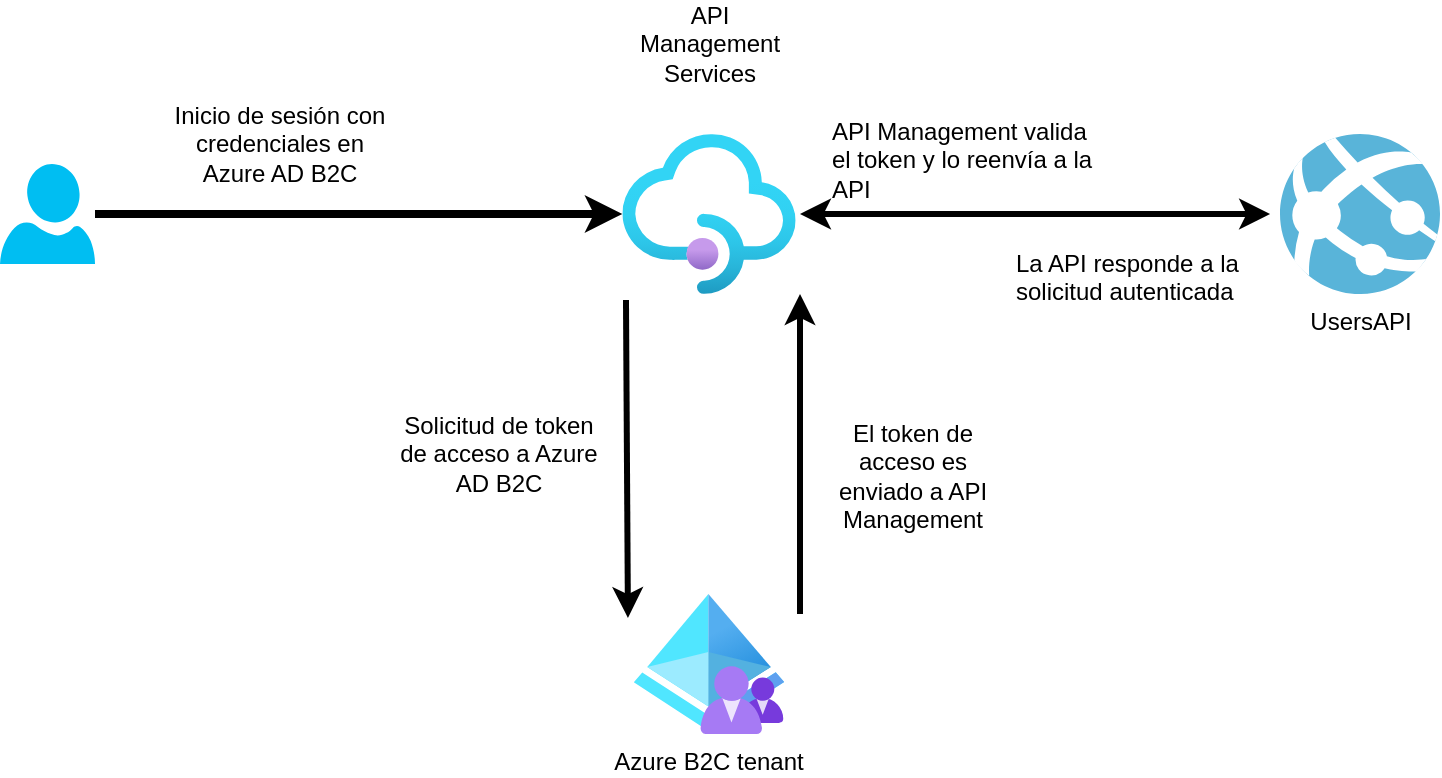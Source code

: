 <mxfile version="20.2.3" type="device"><diagram id="PRX-NuK8ijIrZTEMNP7r" name="Página-1"><mxGraphModel dx="782" dy="857" grid="0" gridSize="10" guides="1" tooltips="1" connect="1" arrows="1" fold="1" page="1" pageScale="1" pageWidth="827" pageHeight="1169" math="0" shadow="0"><root><mxCell id="0"/><mxCell id="1" parent="0"/><mxCell id="zKXXmqGtMC_uXf7qmQZa-1" value="Azure B2C tenant" style="aspect=fixed;html=1;points=[];align=center;image;fontSize=12;image=img/lib/azure2/identity/Azure_AD_B2C.svg;" vertex="1" parent="1"><mxGeometry x="356.76" y="390" width="75.47" height="70" as="geometry"/></mxCell><mxCell id="zKXXmqGtMC_uXf7qmQZa-2" value="" style="aspect=fixed;html=1;points=[];align=center;image;fontSize=12;image=img/lib/azure2/integration/API_Management_Services.svg;" vertex="1" parent="1"><mxGeometry x="351.17" y="160" width="86.66" height="80" as="geometry"/></mxCell><mxCell id="zKXXmqGtMC_uXf7qmQZa-3" value="UsersAPI" style="sketch=0;aspect=fixed;html=1;points=[];align=center;image;fontSize=12;image=img/lib/mscae/App_Services.svg;" vertex="1" parent="1"><mxGeometry x="680" y="160" width="80" height="80" as="geometry"/></mxCell><mxCell id="zKXXmqGtMC_uXf7qmQZa-5" style="edgeStyle=orthogonalEdgeStyle;rounded=0;orthogonalLoop=1;jettySize=auto;html=1;strokeWidth=4;" edge="1" parent="1" source="zKXXmqGtMC_uXf7qmQZa-4" target="zKXXmqGtMC_uXf7qmQZa-2"><mxGeometry relative="1" as="geometry"/></mxCell><mxCell id="zKXXmqGtMC_uXf7qmQZa-4" value="" style="verticalLabelPosition=bottom;html=1;verticalAlign=top;align=center;strokeColor=none;fillColor=#00BEF2;shape=mxgraph.azure.user;" vertex="1" parent="1"><mxGeometry x="40" y="175" width="47.5" height="50" as="geometry"/></mxCell><mxCell id="zKXXmqGtMC_uXf7qmQZa-11" value="" style="endArrow=classic;html=1;rounded=0;strokeWidth=3;" edge="1" parent="1"><mxGeometry width="50" height="50" relative="1" as="geometry"><mxPoint x="440" y="400" as="sourcePoint"/><mxPoint x="440" y="240" as="targetPoint"/></mxGeometry></mxCell><mxCell id="zKXXmqGtMC_uXf7qmQZa-12" value="" style="endArrow=classic;html=1;rounded=0;entryX=-0.037;entryY=0.171;entryDx=0;entryDy=0;entryPerimeter=0;exitX=0.021;exitY=1.038;exitDx=0;exitDy=0;exitPerimeter=0;strokeWidth=3;" edge="1" parent="1" source="zKXXmqGtMC_uXf7qmQZa-2" target="zKXXmqGtMC_uXf7qmQZa-1"><mxGeometry width="50" height="50" relative="1" as="geometry"><mxPoint x="150" y="350" as="sourcePoint"/><mxPoint x="200" y="300" as="targetPoint"/></mxGeometry></mxCell><mxCell id="zKXXmqGtMC_uXf7qmQZa-13" value="" style="endArrow=classic;startArrow=classic;html=1;rounded=0;entryX=-0.062;entryY=0.5;entryDx=0;entryDy=0;entryPerimeter=0;strokeWidth=3;" edge="1" parent="1" target="zKXXmqGtMC_uXf7qmQZa-3"><mxGeometry width="50" height="50" relative="1" as="geometry"><mxPoint x="440" y="200" as="sourcePoint"/><mxPoint x="540" y="140" as="targetPoint"/></mxGeometry></mxCell><mxCell id="zKXXmqGtMC_uXf7qmQZa-14" value="Inicio de sesión con credenciales en Azure AD B2C" style="text;html=1;strokeColor=none;fillColor=none;align=center;verticalAlign=middle;whiteSpace=wrap;rounded=0;" vertex="1" parent="1"><mxGeometry x="120" y="140" width="120" height="50" as="geometry"/></mxCell><mxCell id="zKXXmqGtMC_uXf7qmQZa-15" value="Solicitud de token de acceso a Azure AD B2C" style="text;html=1;strokeColor=none;fillColor=none;align=center;verticalAlign=middle;whiteSpace=wrap;rounded=0;" vertex="1" parent="1"><mxGeometry x="239" y="300" width="101" height="40" as="geometry"/></mxCell><mxCell id="zKXXmqGtMC_uXf7qmQZa-16" value="El token de acceso es enviado a API Management" style="text;html=1;strokeColor=none;fillColor=none;align=center;verticalAlign=middle;whiteSpace=wrap;rounded=0;" vertex="1" parent="1"><mxGeometry x="450" y="300" width="93" height="61" as="geometry"/></mxCell><mxCell id="zKXXmqGtMC_uXf7qmQZa-18" value="API Management Services" style="text;html=1;strokeColor=none;fillColor=none;align=center;verticalAlign=middle;whiteSpace=wrap;rounded=0;" vertex="1" parent="1"><mxGeometry x="364.5" y="100" width="60" height="30" as="geometry"/></mxCell><mxCell id="zKXXmqGtMC_uXf7qmQZa-19" value="API Management valida el token y lo reenvía a la API" style="text;whiteSpace=wrap;html=1;" vertex="1" parent="1"><mxGeometry x="454" y="145" width="136" height="53" as="geometry"/></mxCell><mxCell id="zKXXmqGtMC_uXf7qmQZa-20" value="La API responde a la solicitud autenticada" style="text;whiteSpace=wrap;html=1;" vertex="1" parent="1"><mxGeometry x="546" y="211" width="120" height="49" as="geometry"/></mxCell></root></mxGraphModel></diagram></mxfile>